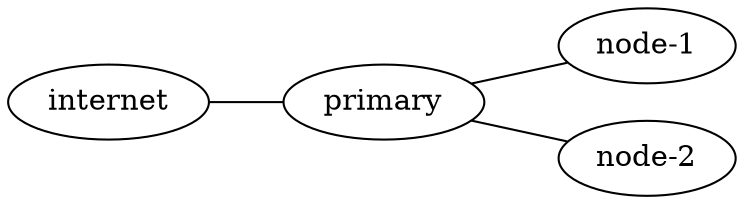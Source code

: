 graph G {
  rankdir=LR

  subgraph "internal network" {
    primary
    "node-1"
    "node-2"
  }

  internet -- primary
  primary -- "node-1"
  primary -- "node-2"
}
